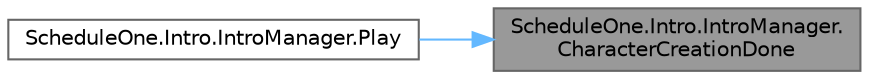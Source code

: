 digraph "ScheduleOne.Intro.IntroManager.CharacterCreationDone"
{
 // LATEX_PDF_SIZE
  bgcolor="transparent";
  edge [fontname=Helvetica,fontsize=10,labelfontname=Helvetica,labelfontsize=10];
  node [fontname=Helvetica,fontsize=10,shape=box,height=0.2,width=0.4];
  rankdir="RL";
  Node1 [id="Node000001",label="ScheduleOne.Intro.IntroManager.\lCharacterCreationDone",height=0.2,width=0.4,color="gray40", fillcolor="grey60", style="filled", fontcolor="black",tooltip=" "];
  Node1 -> Node2 [id="edge1_Node000001_Node000002",dir="back",color="steelblue1",style="solid",tooltip=" "];
  Node2 [id="Node000002",label="ScheduleOne.Intro.IntroManager.Play",height=0.2,width=0.4,color="grey40", fillcolor="white", style="filled",URL="$class_schedule_one_1_1_intro_1_1_intro_manager.html#a2b933ac1dc383fe05b066dfdab6ac606",tooltip=" "];
}
